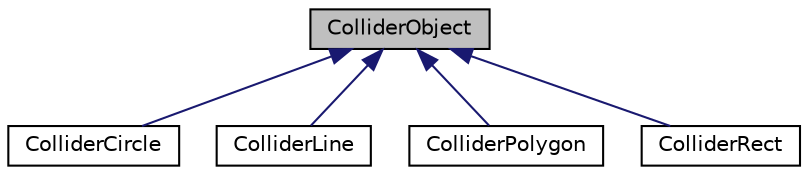 digraph "ColliderObject"
{
  edge [fontname="Helvetica",fontsize="10",labelfontname="Helvetica",labelfontsize="10"];
  node [fontname="Helvetica",fontsize="10",shape=record];
  Node0 [label="ColliderObject",height=0.2,width=0.4,color="black", fillcolor="grey75", style="filled", fontcolor="black"];
  Node0 -> Node1 [dir="back",color="midnightblue",fontsize="10",style="solid",fontname="Helvetica"];
  Node1 [label="ColliderCircle",height=0.2,width=0.4,color="black", fillcolor="white", style="filled",URL="$class_collider_circle.html"];
  Node0 -> Node2 [dir="back",color="midnightblue",fontsize="10",style="solid",fontname="Helvetica"];
  Node2 [label="ColliderLine",height=0.2,width=0.4,color="black", fillcolor="white", style="filled",URL="$class_collider_line.html"];
  Node0 -> Node3 [dir="back",color="midnightblue",fontsize="10",style="solid",fontname="Helvetica"];
  Node3 [label="ColliderPolygon",height=0.2,width=0.4,color="black", fillcolor="white", style="filled",URL="$class_collider_polygon.html"];
  Node0 -> Node4 [dir="back",color="midnightblue",fontsize="10",style="solid",fontname="Helvetica"];
  Node4 [label="ColliderRect",height=0.2,width=0.4,color="black", fillcolor="white", style="filled",URL="$class_collider_rect.html"];
}
